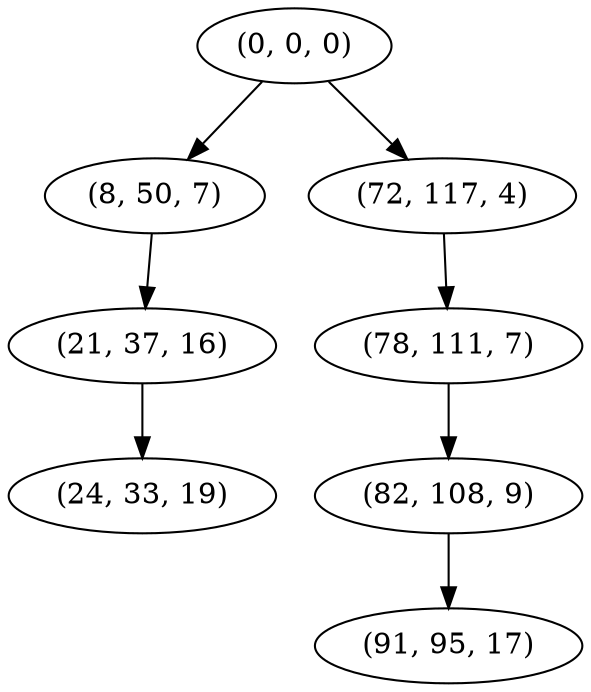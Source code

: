 digraph tree {
    "(0, 0, 0)";
    "(8, 50, 7)";
    "(21, 37, 16)";
    "(24, 33, 19)";
    "(72, 117, 4)";
    "(78, 111, 7)";
    "(82, 108, 9)";
    "(91, 95, 17)";
    "(0, 0, 0)" -> "(8, 50, 7)";
    "(0, 0, 0)" -> "(72, 117, 4)";
    "(8, 50, 7)" -> "(21, 37, 16)";
    "(21, 37, 16)" -> "(24, 33, 19)";
    "(72, 117, 4)" -> "(78, 111, 7)";
    "(78, 111, 7)" -> "(82, 108, 9)";
    "(82, 108, 9)" -> "(91, 95, 17)";
}
